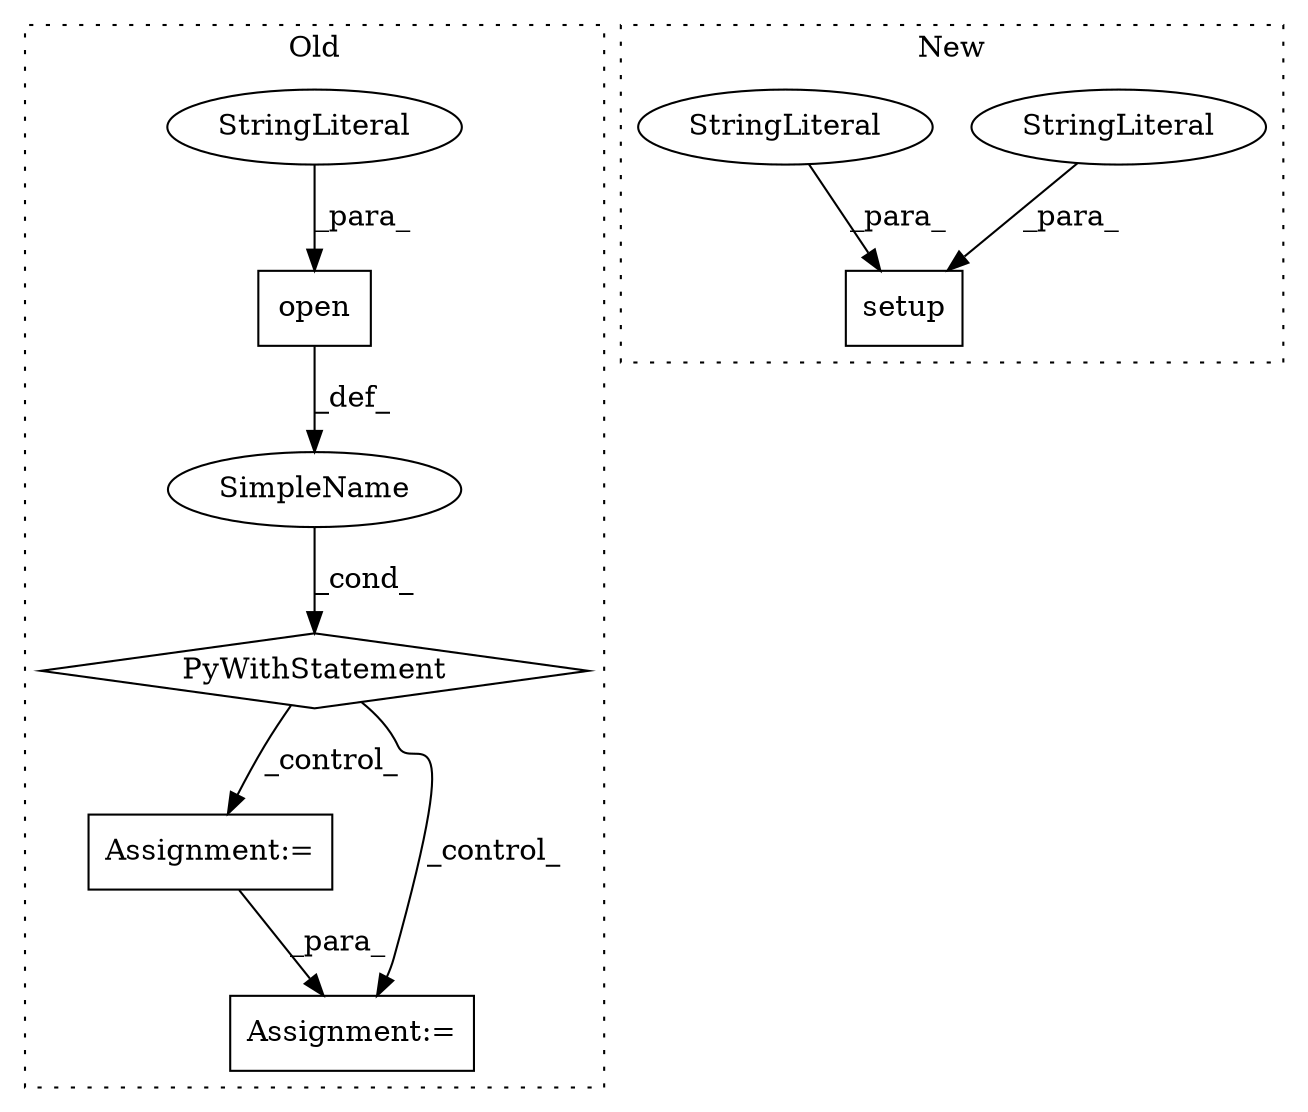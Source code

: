 digraph G {
subgraph cluster0 {
1 [label="open" a="32" s="142,169" l="5,1" shape="box"];
3 [label="StringLiteral" a="45" s="166" l="3" shape="ellipse"];
6 [label="PyWithStatement" a="104" s="132,170" l="10,2" shape="diamond"];
7 [label="SimpleName" a="42" s="" l="" shape="ellipse"];
8 [label="Assignment:=" a="7" s="187" l="1" shape="box"];
9 [label="Assignment:=" a="7" s="204" l="1" shape="box"];
label = "Old";
style="dotted";
}
subgraph cluster1 {
2 [label="setup" a="32" s="111,460" l="6,1" shape="box"];
4 [label="StringLiteral" a="45" s="132" l="5" shape="ellipse"];
5 [label="StringLiteral" a="45" s="355" l="26" shape="ellipse"];
label = "New";
style="dotted";
}
1 -> 7 [label="_def_"];
3 -> 1 [label="_para_"];
4 -> 2 [label="_para_"];
5 -> 2 [label="_para_"];
6 -> 8 [label="_control_"];
6 -> 9 [label="_control_"];
7 -> 6 [label="_cond_"];
8 -> 9 [label="_para_"];
}